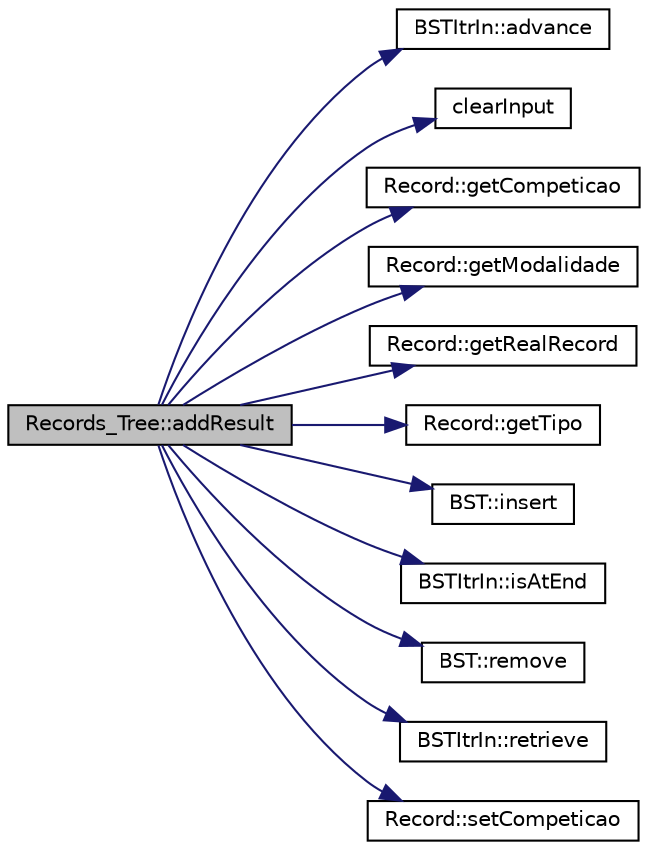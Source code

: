 digraph "Records_Tree::addResult"
{
 // LATEX_PDF_SIZE
  edge [fontname="Helvetica",fontsize="10",labelfontname="Helvetica",labelfontsize="10"];
  node [fontname="Helvetica",fontsize="10",shape=record];
  rankdir="LR";
  Node1 [label="Records_Tree::addResult",height=0.2,width=0.4,color="black", fillcolor="grey75", style="filled", fontcolor="black",tooltip="Adiciona um resultado e, se necessario, atualiza a BST \"recordes\"."];
  Node1 -> Node2 [color="midnightblue",fontsize="10",style="solid",fontname="Helvetica"];
  Node2 [label="BSTItrIn::advance",height=0.2,width=0.4,color="black", fillcolor="white", style="filled",URL="$class_b_s_t_itr_in.html#ac772d3ebbac748c5f8cf9bc659f2e32c",tooltip=" "];
  Node1 -> Node3 [color="midnightblue",fontsize="10",style="solid",fontname="Helvetica"];
  Node3 [label="clearInput",height=0.2,width=0.4,color="black", fillcolor="white", style="filled",URL="$utils_8cpp.html#a5d555657ce648c1a47abb70f1029589d",tooltip="Limpa o input buffer."];
  Node1 -> Node4 [color="midnightblue",fontsize="10",style="solid",fontname="Helvetica"];
  Node4 [label="Record::getCompeticao",height=0.2,width=0.4,color="black", fillcolor="white", style="filled",URL="$class_record.html#ab0768fbc1ea7fe51526bbc50f7cea9de",tooltip="Retorna a competicao do recorde."];
  Node1 -> Node5 [color="midnightblue",fontsize="10",style="solid",fontname="Helvetica"];
  Node5 [label="Record::getModalidade",height=0.2,width=0.4,color="black", fillcolor="white", style="filled",URL="$class_record.html#a95732c89d48254b7dac76e53f0a3e686",tooltip="Retorna a modalidade do recorde."];
  Node1 -> Node6 [color="midnightblue",fontsize="10",style="solid",fontname="Helvetica"];
  Node6 [label="Record::getRealRecord",height=0.2,width=0.4,color="black", fillcolor="white", style="filled",URL="$class_record.html#a500f1da71471eec1e4dd1e58ec2ae46d",tooltip="Retorna o recorde do objeto da classe Record."];
  Node1 -> Node7 [color="midnightblue",fontsize="10",style="solid",fontname="Helvetica"];
  Node7 [label="Record::getTipo",height=0.2,width=0.4,color="black", fillcolor="white", style="filled",URL="$class_record.html#a6883f02eac0927dcc79732eeddb41d2f",tooltip="Retorna o tipo (Tempo, Distancia ou Pontuacao) de um Record."];
  Node1 -> Node8 [color="midnightblue",fontsize="10",style="solid",fontname="Helvetica"];
  Node8 [label="BST::insert",height=0.2,width=0.4,color="black", fillcolor="white", style="filled",URL="$class_b_s_t.html#aea895bc48c9533dfcd2e01d227e01f33",tooltip=" "];
  Node1 -> Node9 [color="midnightblue",fontsize="10",style="solid",fontname="Helvetica"];
  Node9 [label="BSTItrIn::isAtEnd",height=0.2,width=0.4,color="black", fillcolor="white", style="filled",URL="$class_b_s_t_itr_in.html#a6f9a43217862c263a9bf15b9a08b889a",tooltip=" "];
  Node1 -> Node10 [color="midnightblue",fontsize="10",style="solid",fontname="Helvetica"];
  Node10 [label="BST::remove",height=0.2,width=0.4,color="black", fillcolor="white", style="filled",URL="$class_b_s_t.html#a63a3529c7070687c4a3e5a417c625715",tooltip=" "];
  Node1 -> Node11 [color="midnightblue",fontsize="10",style="solid",fontname="Helvetica"];
  Node11 [label="BSTItrIn::retrieve",height=0.2,width=0.4,color="black", fillcolor="white", style="filled",URL="$class_b_s_t_itr_in.html#a434375a2d263bf132ab3c4ac878af8ef",tooltip=" "];
  Node1 -> Node12 [color="midnightblue",fontsize="10",style="solid",fontname="Helvetica"];
  Node12 [label="Record::setCompeticao",height=0.2,width=0.4,color="black", fillcolor="white", style="filled",URL="$class_record.html#a5b232829cb68eeed2f68d795fa4bfa82",tooltip="Esta função atribui uma competicao a um recorde (apenas para resolução de um erro)."];
}
